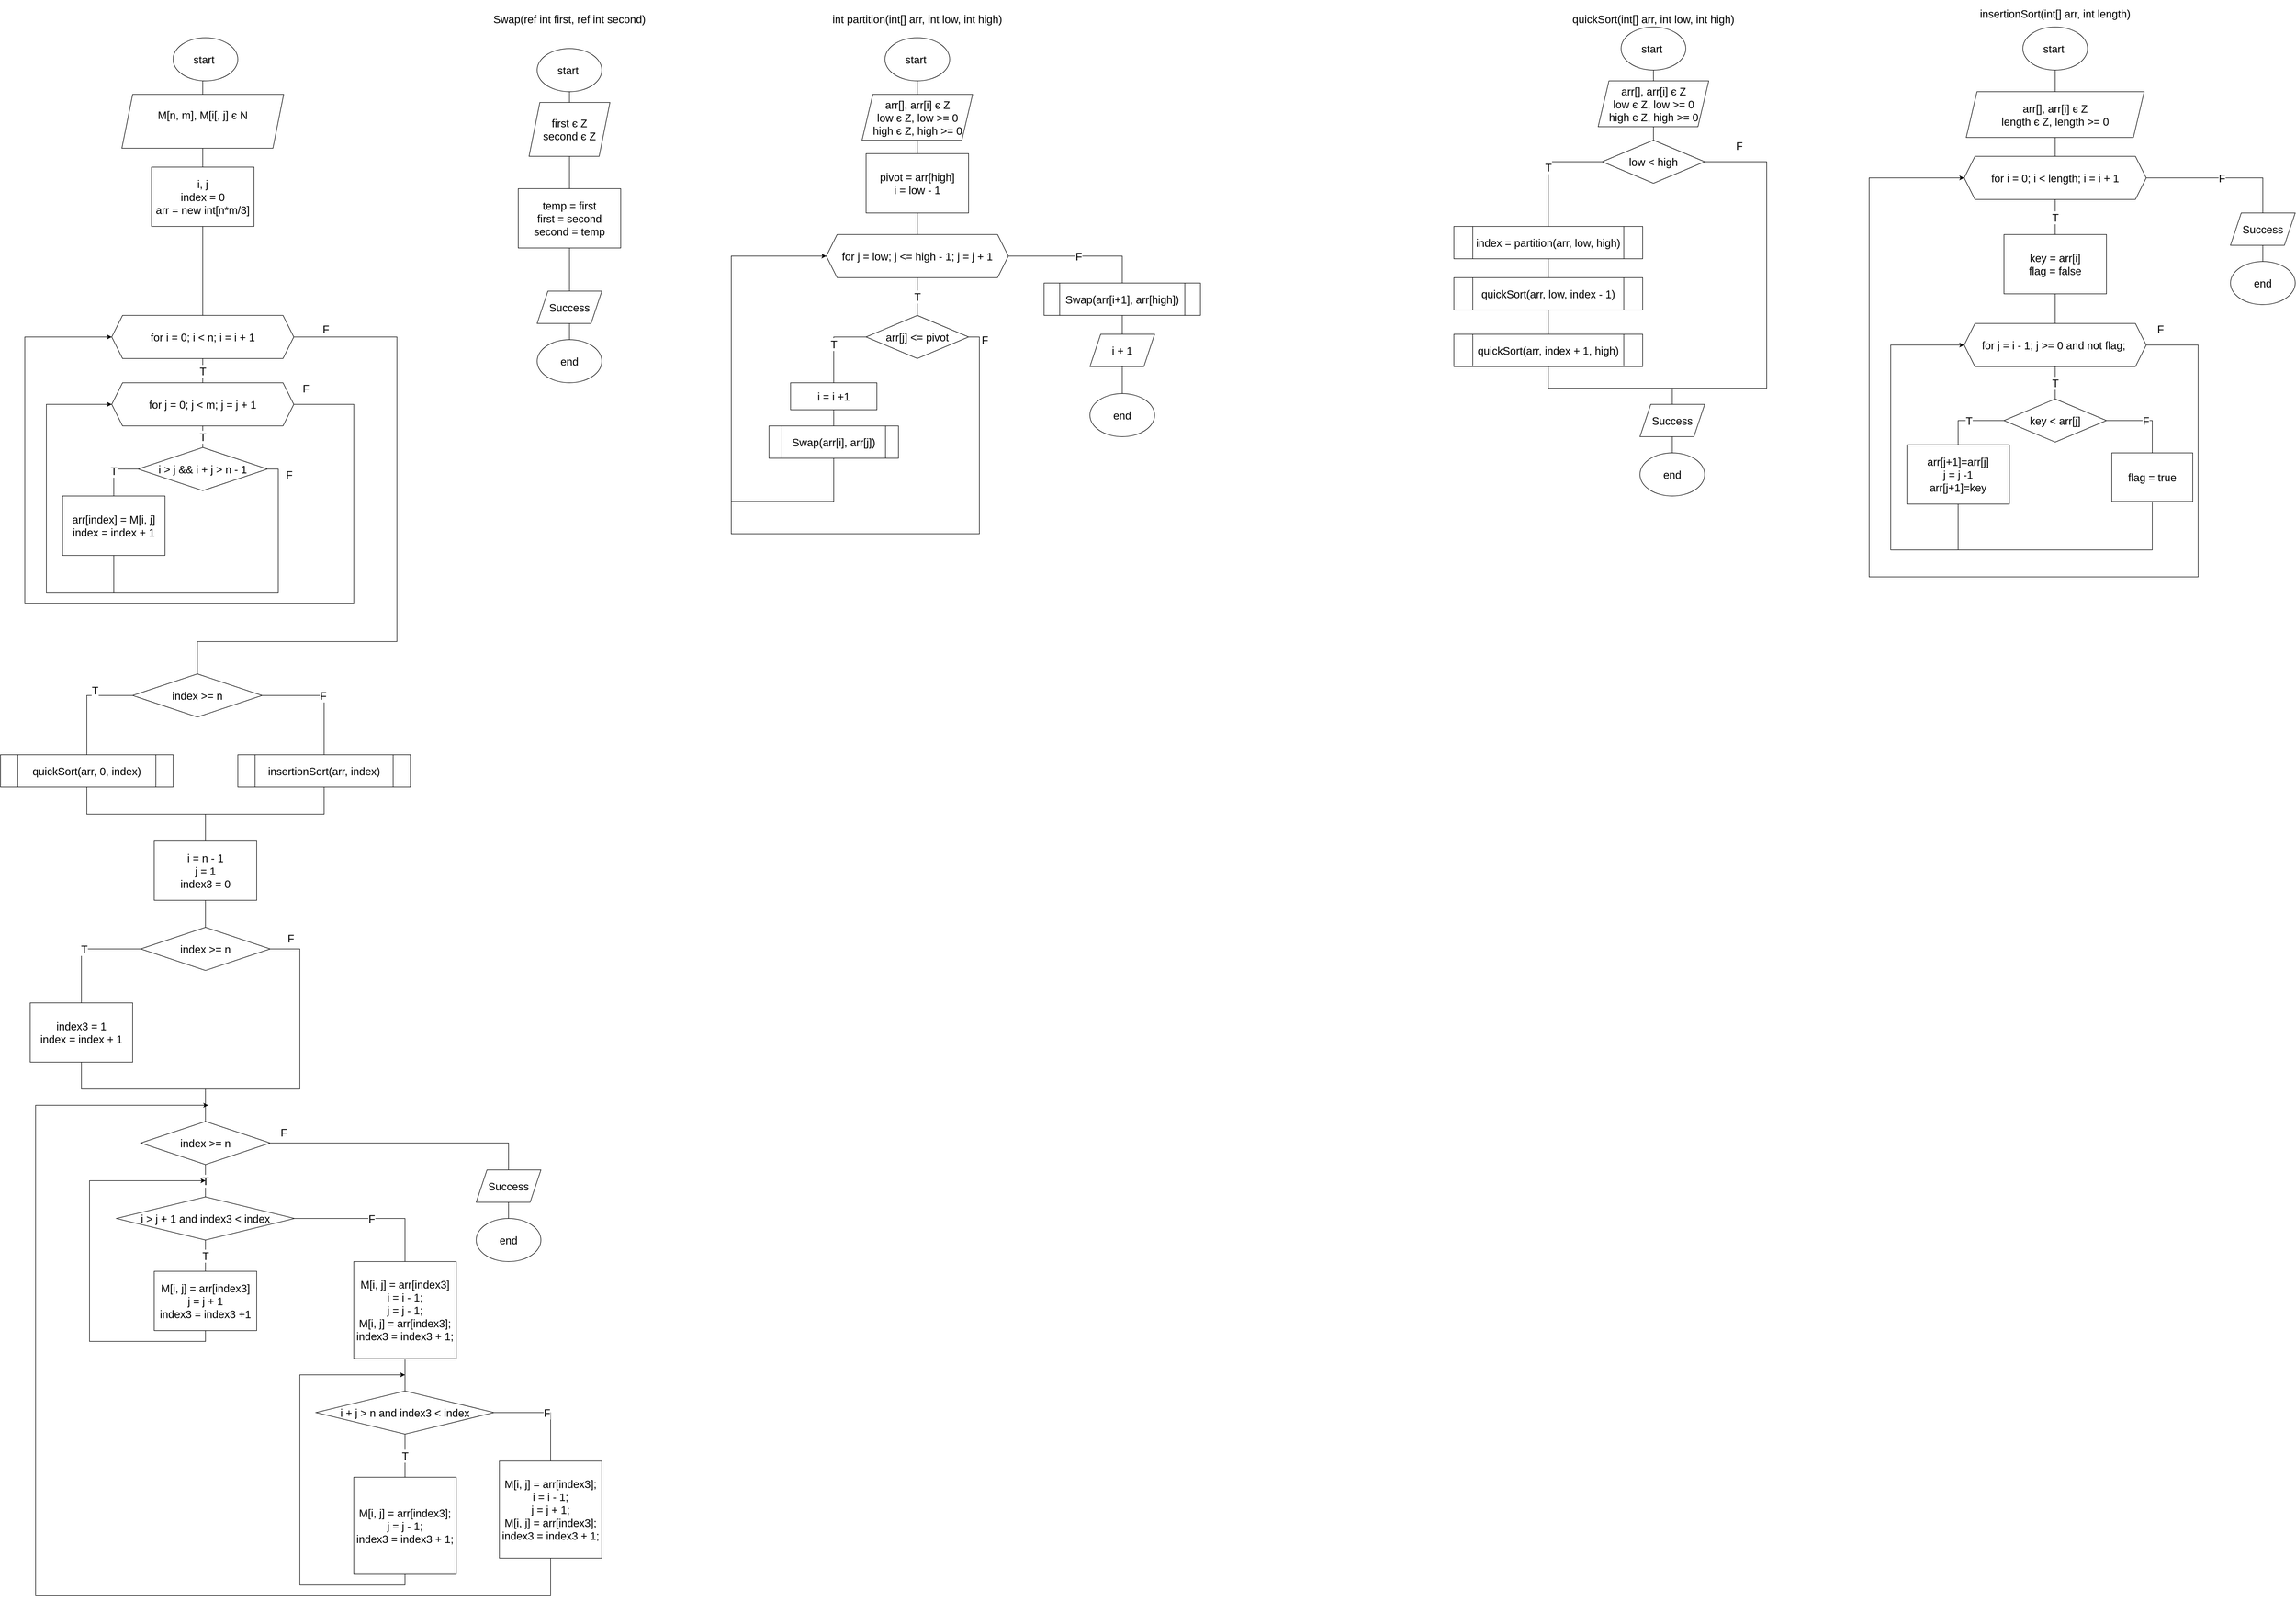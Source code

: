 <mxfile version="19.0.3" type="device"><diagram id="irb3PhCL0yvyBpWIqKxJ" name="Страница 1"><mxGraphModel dx="2557" dy="2251" grid="1" gridSize="10" guides="1" tooltips="1" connect="1" arrows="1" fold="1" page="1" pageScale="1" pageWidth="827" pageHeight="1169" math="0" shadow="0"><root><mxCell id="0"/><mxCell id="1" parent="0"/><mxCell id="GG9XNLDmVY83_-aGp46t-2" style="edgeStyle=orthogonalEdgeStyle;rounded=0;orthogonalLoop=1;jettySize=auto;html=1;exitX=0.5;exitY=1;exitDx=0;exitDy=0;entryX=0.5;entryY=0;entryDx=0;entryDy=0;fontSize=20;endArrow=none;endFill=0;" edge="1" parent="1" source="GG9XNLDmVY83_-aGp46t-3" target="GG9XNLDmVY83_-aGp46t-6"><mxGeometry relative="1" as="geometry"/></mxCell><mxCell id="GG9XNLDmVY83_-aGp46t-3" value="start&amp;nbsp;" style="ellipse;whiteSpace=wrap;html=1;fontSize=20;" vertex="1" parent="1"><mxGeometry x="820" y="70" width="120" height="80" as="geometry"/></mxCell><mxCell id="GG9XNLDmVY83_-aGp46t-4" value="Swap(ref int first, ref int second)" style="text;html=1;strokeColor=none;fillColor=none;align=center;verticalAlign=middle;whiteSpace=wrap;rounded=0;fontSize=20;" vertex="1" parent="1"><mxGeometry x="575" y="-10" width="610" height="50" as="geometry"/></mxCell><mxCell id="GG9XNLDmVY83_-aGp46t-114" style="edgeStyle=orthogonalEdgeStyle;rounded=0;orthogonalLoop=1;jettySize=auto;html=1;exitX=0.5;exitY=1;exitDx=0;exitDy=0;entryX=0.5;entryY=0;entryDx=0;entryDy=0;endArrow=none;endFill=0;" edge="1" parent="1" source="GG9XNLDmVY83_-aGp46t-6" target="GG9XNLDmVY83_-aGp46t-8"><mxGeometry relative="1" as="geometry"/></mxCell><mxCell id="GG9XNLDmVY83_-aGp46t-6" value="first є Z&lt;br&gt;second є Z" style="shape=parallelogram;perimeter=parallelogramPerimeter;whiteSpace=wrap;html=1;fixedSize=1;fontSize=20;" vertex="1" parent="1"><mxGeometry x="805" y="170" width="150" height="100" as="geometry"/></mxCell><mxCell id="GG9XNLDmVY83_-aGp46t-8" value="&lt;div&gt;temp = first&lt;/div&gt;&lt;div&gt;&lt;span style=&quot;&quot;&gt;&#9;&#9;&#9;&lt;/span&gt;first = second&lt;/div&gt;&lt;div&gt;&lt;span style=&quot;&quot;&gt;&#9;&#9;&#9;&lt;/span&gt;second = temp&lt;/div&gt;" style="rounded=0;whiteSpace=wrap;html=1;fontSize=20;" vertex="1" parent="1"><mxGeometry x="785" y="330" width="190" height="110" as="geometry"/></mxCell><mxCell id="GG9XNLDmVY83_-aGp46t-9" value="int partition(int[] arr, int low, int high)" style="text;html=1;strokeColor=none;fillColor=none;align=center;verticalAlign=middle;whiteSpace=wrap;rounded=0;fontSize=20;" vertex="1" parent="1"><mxGeometry x="1220" y="-10" width="610" height="50" as="geometry"/></mxCell><mxCell id="GG9XNLDmVY83_-aGp46t-10" style="edgeStyle=orthogonalEdgeStyle;rounded=0;orthogonalLoop=1;jettySize=auto;html=1;exitX=0.5;exitY=1;exitDx=0;exitDy=0;entryX=0.5;entryY=0;entryDx=0;entryDy=0;fontSize=20;endArrow=none;endFill=0;" edge="1" parent="1" source="GG9XNLDmVY83_-aGp46t-11" target="GG9XNLDmVY83_-aGp46t-16"><mxGeometry relative="1" as="geometry"/></mxCell><mxCell id="GG9XNLDmVY83_-aGp46t-11" value="start&amp;nbsp;" style="ellipse;whiteSpace=wrap;html=1;fontSize=20;" vertex="1" parent="1"><mxGeometry x="1465" y="50" width="120" height="80" as="geometry"/></mxCell><mxCell id="GG9XNLDmVY83_-aGp46t-116" style="edgeStyle=orthogonalEdgeStyle;rounded=0;orthogonalLoop=1;jettySize=auto;html=1;exitX=0.5;exitY=1;exitDx=0;exitDy=0;entryX=0.5;entryY=0;entryDx=0;entryDy=0;endArrow=none;endFill=0;" edge="1" parent="1" source="GG9XNLDmVY83_-aGp46t-16" target="GG9XNLDmVY83_-aGp46t-115"><mxGeometry relative="1" as="geometry"/></mxCell><mxCell id="GG9XNLDmVY83_-aGp46t-16" value="arr[], arr[i]&amp;nbsp;є Z&lt;br&gt;low&amp;nbsp;є Z, low &amp;gt;= 0&lt;br&gt;high&amp;nbsp;є Z, high &amp;gt;= 0" style="shape=parallelogram;perimeter=parallelogramPerimeter;whiteSpace=wrap;html=1;fixedSize=1;fontSize=20;" vertex="1" parent="1"><mxGeometry x="1422.5" y="155" width="205" height="85" as="geometry"/></mxCell><mxCell id="GG9XNLDmVY83_-aGp46t-32" value="end" style="ellipse;whiteSpace=wrap;html=1;fontSize=20;" vertex="1" parent="1"><mxGeometry x="1845" y="710" width="120" height="80" as="geometry"/></mxCell><mxCell id="GG9XNLDmVY83_-aGp46t-38" style="edgeStyle=orthogonalEdgeStyle;rounded=0;orthogonalLoop=1;jettySize=auto;html=1;exitX=0.5;exitY=1;exitDx=0;exitDy=0;entryX=0.5;entryY=0;entryDx=0;entryDy=0;fontSize=20;endArrow=none;endFill=0;" edge="1" parent="1" source="GG9XNLDmVY83_-aGp46t-8" target="GG9XNLDmVY83_-aGp46t-41"><mxGeometry relative="1" as="geometry"><mxPoint x="880" y="490" as="sourcePoint"/></mxGeometry></mxCell><mxCell id="GG9XNLDmVY83_-aGp46t-40" style="edgeStyle=orthogonalEdgeStyle;rounded=0;orthogonalLoop=1;jettySize=auto;html=1;exitX=0.5;exitY=1;exitDx=0;exitDy=0;fontSize=20;endArrow=none;endFill=0;" edge="1" parent="1" source="GG9XNLDmVY83_-aGp46t-41" target="GG9XNLDmVY83_-aGp46t-42"><mxGeometry relative="1" as="geometry"><mxPoint x="880" y="620" as="targetPoint"/></mxGeometry></mxCell><mxCell id="GG9XNLDmVY83_-aGp46t-41" value="Success" style="shape=parallelogram;perimeter=parallelogramPerimeter;whiteSpace=wrap;html=1;fixedSize=1;fontSize=20;" vertex="1" parent="1"><mxGeometry x="820" y="520" width="120" height="60" as="geometry"/></mxCell><mxCell id="GG9XNLDmVY83_-aGp46t-42" value="end" style="ellipse;whiteSpace=wrap;html=1;fontSize=20;" vertex="1" parent="1"><mxGeometry x="820" y="610" width="120" height="80" as="geometry"/></mxCell><mxCell id="GG9XNLDmVY83_-aGp46t-43" value="quickSort(int[] arr, int low, int high)" style="text;html=1;strokeColor=none;fillColor=none;align=center;verticalAlign=middle;whiteSpace=wrap;rounded=0;fontSize=20;" vertex="1" parent="1"><mxGeometry x="2585" y="-10" width="610" height="50" as="geometry"/></mxCell><mxCell id="GG9XNLDmVY83_-aGp46t-44" style="edgeStyle=orthogonalEdgeStyle;rounded=0;orthogonalLoop=1;jettySize=auto;html=1;exitX=0.5;exitY=1;exitDx=0;exitDy=0;entryX=0.5;entryY=0;entryDx=0;entryDy=0;fontSize=20;endArrow=none;endFill=0;" edge="1" parent="1" source="GG9XNLDmVY83_-aGp46t-47" target="GG9XNLDmVY83_-aGp46t-134"><mxGeometry relative="1" as="geometry"><mxPoint x="2595" y="110" as="sourcePoint"/><mxPoint x="2890" y="130" as="targetPoint"/></mxGeometry></mxCell><mxCell id="GG9XNLDmVY83_-aGp46t-47" value="start&amp;nbsp;" style="ellipse;whiteSpace=wrap;html=1;fontSize=20;" vertex="1" parent="1"><mxGeometry x="2830" y="30" width="120" height="80" as="geometry"/></mxCell><mxCell id="GG9XNLDmVY83_-aGp46t-79" style="edgeStyle=orthogonalEdgeStyle;rounded=0;orthogonalLoop=1;jettySize=auto;html=1;exitX=0.5;exitY=1;exitDx=0;exitDy=0;entryX=0.5;entryY=0;entryDx=0;entryDy=0;fontSize=20;endArrow=none;endFill=0;" edge="1" parent="1" source="GG9XNLDmVY83_-aGp46t-80" target="GG9XNLDmVY83_-aGp46t-81"><mxGeometry relative="1" as="geometry"/></mxCell><mxCell id="GG9XNLDmVY83_-aGp46t-80" value="Success" style="shape=parallelogram;perimeter=parallelogramPerimeter;whiteSpace=wrap;html=1;fixedSize=1;fontSize=20;" vertex="1" parent="1"><mxGeometry x="2864.997" y="730" width="120" height="60" as="geometry"/></mxCell><mxCell id="GG9XNLDmVY83_-aGp46t-81" value="end" style="ellipse;whiteSpace=wrap;html=1;fontSize=20;" vertex="1" parent="1"><mxGeometry x="2865" y="820" width="120" height="80" as="geometry"/></mxCell><mxCell id="GG9XNLDmVY83_-aGp46t-118" style="edgeStyle=orthogonalEdgeStyle;rounded=0;orthogonalLoop=1;jettySize=auto;html=1;exitX=0.5;exitY=1;exitDx=0;exitDy=0;entryX=0.5;entryY=0;entryDx=0;entryDy=0;fontSize=20;endArrow=none;endFill=0;" edge="1" parent="1" source="GG9XNLDmVY83_-aGp46t-115" target="GG9XNLDmVY83_-aGp46t-117"><mxGeometry relative="1" as="geometry"/></mxCell><mxCell id="GG9XNLDmVY83_-aGp46t-115" value="&lt;div&gt;pivot = arr[high]&lt;/div&gt;&lt;div&gt;i = low - 1&lt;br&gt;&lt;/div&gt;" style="rounded=0;whiteSpace=wrap;html=1;fontSize=20;" vertex="1" parent="1"><mxGeometry x="1430" y="265" width="190" height="110" as="geometry"/></mxCell><mxCell id="GG9XNLDmVY83_-aGp46t-121" value="T" style="edgeStyle=orthogonalEdgeStyle;rounded=0;orthogonalLoop=1;jettySize=auto;html=1;exitX=0.5;exitY=1;exitDx=0;exitDy=0;entryX=0.5;entryY=0;entryDx=0;entryDy=0;fontSize=20;endArrow=none;endFill=0;" edge="1" parent="1" source="GG9XNLDmVY83_-aGp46t-117" target="GG9XNLDmVY83_-aGp46t-120"><mxGeometry relative="1" as="geometry"/></mxCell><mxCell id="GG9XNLDmVY83_-aGp46t-129" value="F" style="edgeStyle=orthogonalEdgeStyle;rounded=0;orthogonalLoop=1;jettySize=auto;html=1;exitX=1;exitY=0.5;exitDx=0;exitDy=0;entryX=0.5;entryY=0;entryDx=0;entryDy=0;fontSize=20;endArrow=none;endFill=0;" edge="1" parent="1" source="GG9XNLDmVY83_-aGp46t-117" target="GG9XNLDmVY83_-aGp46t-128"><mxGeometry relative="1" as="geometry"/></mxCell><mxCell id="GG9XNLDmVY83_-aGp46t-117" value="&lt;font style=&quot;font-size: 20px;&quot;&gt;for j = low; j &amp;lt;= high - 1; j = j + 1&lt;/font&gt;" style="shape=hexagon;perimeter=hexagonPerimeter2;whiteSpace=wrap;html=1;fixedSize=1;" vertex="1" parent="1"><mxGeometry x="1356.25" y="415" width="337.5" height="80" as="geometry"/></mxCell><mxCell id="GG9XNLDmVY83_-aGp46t-123" value="T" style="edgeStyle=orthogonalEdgeStyle;rounded=0;orthogonalLoop=1;jettySize=auto;html=1;exitX=0;exitY=0.5;exitDx=0;exitDy=0;entryX=0.5;entryY=0;entryDx=0;entryDy=0;fontSize=20;endArrow=none;endFill=0;" edge="1" parent="1" source="GG9XNLDmVY83_-aGp46t-120" target="GG9XNLDmVY83_-aGp46t-122"><mxGeometry relative="1" as="geometry"/></mxCell><mxCell id="GG9XNLDmVY83_-aGp46t-126" value="F" style="edgeStyle=orthogonalEdgeStyle;rounded=0;orthogonalLoop=1;jettySize=auto;html=1;exitX=1;exitY=0.5;exitDx=0;exitDy=0;entryX=0;entryY=0.5;entryDx=0;entryDy=0;fontSize=20;endArrow=none;endFill=0;" edge="1" parent="1" source="GG9XNLDmVY83_-aGp46t-120" target="GG9XNLDmVY83_-aGp46t-117"><mxGeometry x="-0.968" y="10" relative="1" as="geometry"><Array as="points"><mxPoint x="1640" y="605"/><mxPoint x="1640" y="970"/><mxPoint x="1180" y="970"/><mxPoint x="1180" y="455"/></Array><mxPoint as="offset"/></mxGeometry></mxCell><mxCell id="GG9XNLDmVY83_-aGp46t-120" value="arr[j] &amp;lt;= pivot" style="rhombus;whiteSpace=wrap;html=1;fontSize=20;" vertex="1" parent="1"><mxGeometry x="1430" y="565" width="190" height="80" as="geometry"/></mxCell><mxCell id="GG9XNLDmVY83_-aGp46t-125" style="edgeStyle=orthogonalEdgeStyle;rounded=0;orthogonalLoop=1;jettySize=auto;html=1;exitX=0.5;exitY=1;exitDx=0;exitDy=0;entryX=0.5;entryY=0;entryDx=0;entryDy=0;fontSize=20;endArrow=none;endFill=0;" edge="1" parent="1" source="GG9XNLDmVY83_-aGp46t-122" target="GG9XNLDmVY83_-aGp46t-124"><mxGeometry relative="1" as="geometry"/></mxCell><mxCell id="GG9XNLDmVY83_-aGp46t-122" value="&lt;div&gt;i = i +1&lt;/div&gt;" style="rounded=0;whiteSpace=wrap;html=1;fontSize=20;" vertex="1" parent="1"><mxGeometry x="1290" y="690" width="160" height="50" as="geometry"/></mxCell><mxCell id="GG9XNLDmVY83_-aGp46t-127" style="edgeStyle=orthogonalEdgeStyle;rounded=0;orthogonalLoop=1;jettySize=auto;html=1;exitX=0.5;exitY=1;exitDx=0;exitDy=0;entryX=0;entryY=0.5;entryDx=0;entryDy=0;fontSize=20;endArrow=classic;endFill=1;" edge="1" parent="1" source="GG9XNLDmVY83_-aGp46t-124" target="GG9XNLDmVY83_-aGp46t-117"><mxGeometry relative="1" as="geometry"><Array as="points"><mxPoint x="1370" y="910"/><mxPoint x="1180" y="910"/><mxPoint x="1180" y="455"/></Array></mxGeometry></mxCell><mxCell id="GG9XNLDmVY83_-aGp46t-124" value="&lt;span&gt;Swap(arr[i], arr[j])&lt;/span&gt;" style="shape=process;whiteSpace=wrap;html=1;backgroundOutline=1;fontSize=20;" vertex="1" parent="1"><mxGeometry x="1250" y="770" width="240" height="60" as="geometry"/></mxCell><mxCell id="GG9XNLDmVY83_-aGp46t-131" style="edgeStyle=orthogonalEdgeStyle;rounded=0;orthogonalLoop=1;jettySize=auto;html=1;exitX=0.5;exitY=1;exitDx=0;exitDy=0;entryX=0.5;entryY=0;entryDx=0;entryDy=0;fontSize=20;endArrow=none;endFill=0;" edge="1" parent="1" source="GG9XNLDmVY83_-aGp46t-128" target="GG9XNLDmVY83_-aGp46t-130"><mxGeometry relative="1" as="geometry"/></mxCell><mxCell id="GG9XNLDmVY83_-aGp46t-128" value="&lt;span&gt;Swap(arr[i+1], arr[high])&lt;/span&gt;" style="shape=process;whiteSpace=wrap;html=1;backgroundOutline=1;fontSize=20;" vertex="1" parent="1"><mxGeometry x="1760" y="505" width="290" height="60" as="geometry"/></mxCell><mxCell id="GG9XNLDmVY83_-aGp46t-133" style="edgeStyle=orthogonalEdgeStyle;rounded=0;orthogonalLoop=1;jettySize=auto;html=1;exitX=0.5;exitY=1;exitDx=0;exitDy=0;entryX=0.5;entryY=0;entryDx=0;entryDy=0;fontSize=20;endArrow=none;endFill=0;" edge="1" parent="1" source="GG9XNLDmVY83_-aGp46t-130" target="GG9XNLDmVY83_-aGp46t-32"><mxGeometry relative="1" as="geometry"/></mxCell><mxCell id="GG9XNLDmVY83_-aGp46t-130" value="i + 1" style="shape=parallelogram;perimeter=parallelogramPerimeter;whiteSpace=wrap;html=1;fixedSize=1;fontSize=20;" vertex="1" parent="1"><mxGeometry x="1845" y="600" width="120" height="60" as="geometry"/></mxCell><mxCell id="GG9XNLDmVY83_-aGp46t-136" style="edgeStyle=orthogonalEdgeStyle;rounded=0;orthogonalLoop=1;jettySize=auto;html=1;exitX=0.5;exitY=1;exitDx=0;exitDy=0;entryX=0.5;entryY=0;entryDx=0;entryDy=0;fontSize=20;endArrow=none;endFill=0;" edge="1" parent="1" source="GG9XNLDmVY83_-aGp46t-134" target="GG9XNLDmVY83_-aGp46t-135"><mxGeometry relative="1" as="geometry"/></mxCell><mxCell id="GG9XNLDmVY83_-aGp46t-134" value="arr[], arr[i]&amp;nbsp;є Z&lt;br&gt;low&amp;nbsp;є Z, low &amp;gt;= 0&lt;br&gt;high&amp;nbsp;є Z, high &amp;gt;= 0" style="shape=parallelogram;perimeter=parallelogramPerimeter;whiteSpace=wrap;html=1;fixedSize=1;fontSize=20;" vertex="1" parent="1"><mxGeometry x="2787.5" y="130" width="205" height="85" as="geometry"/></mxCell><mxCell id="GG9XNLDmVY83_-aGp46t-137" value="T" style="edgeStyle=orthogonalEdgeStyle;rounded=0;orthogonalLoop=1;jettySize=auto;html=1;exitX=0;exitY=0.5;exitDx=0;exitDy=0;fontSize=20;endArrow=none;endFill=0;entryX=0.5;entryY=0;entryDx=0;entryDy=0;" edge="1" parent="1" source="GG9XNLDmVY83_-aGp46t-135" target="GG9XNLDmVY83_-aGp46t-138"><mxGeometry relative="1" as="geometry"><mxPoint x="2700" y="360" as="targetPoint"/></mxGeometry></mxCell><mxCell id="GG9XNLDmVY83_-aGp46t-144" value="F" style="edgeStyle=orthogonalEdgeStyle;rounded=0;orthogonalLoop=1;jettySize=auto;html=1;exitX=1;exitY=0.5;exitDx=0;exitDy=0;entryX=0.5;entryY=0;entryDx=0;entryDy=0;fontSize=20;endArrow=none;endFill=0;" edge="1" parent="1" source="GG9XNLDmVY83_-aGp46t-135" target="GG9XNLDmVY83_-aGp46t-80"><mxGeometry x="-0.824" y="30" relative="1" as="geometry"><Array as="points"><mxPoint x="3100" y="280"/><mxPoint x="3100" y="700"/><mxPoint x="2925" y="700"/></Array><mxPoint x="-1" as="offset"/></mxGeometry></mxCell><mxCell id="GG9XNLDmVY83_-aGp46t-135" value="low &amp;lt; high" style="rhombus;whiteSpace=wrap;html=1;fontSize=20;" vertex="1" parent="1"><mxGeometry x="2795" y="240" width="190" height="80" as="geometry"/></mxCell><mxCell id="GG9XNLDmVY83_-aGp46t-141" style="edgeStyle=orthogonalEdgeStyle;rounded=0;orthogonalLoop=1;jettySize=auto;html=1;exitX=0.5;exitY=1;exitDx=0;exitDy=0;entryX=0.5;entryY=0;entryDx=0;entryDy=0;fontSize=20;endArrow=none;endFill=0;" edge="1" parent="1" source="GG9XNLDmVY83_-aGp46t-138" target="GG9XNLDmVY83_-aGp46t-140"><mxGeometry relative="1" as="geometry"/></mxCell><mxCell id="GG9XNLDmVY83_-aGp46t-138" value="&lt;span&gt;index =&amp;nbsp;&lt;/span&gt;partition(arr, low, high)" style="shape=process;whiteSpace=wrap;html=1;backgroundOutline=1;fontSize=20;" vertex="1" parent="1"><mxGeometry x="2520" y="400" width="350" height="60" as="geometry"/></mxCell><mxCell id="GG9XNLDmVY83_-aGp46t-143" style="edgeStyle=orthogonalEdgeStyle;rounded=0;orthogonalLoop=1;jettySize=auto;html=1;exitX=0.5;exitY=1;exitDx=0;exitDy=0;entryX=0.5;entryY=0;entryDx=0;entryDy=0;fontSize=20;endArrow=none;endFill=0;" edge="1" parent="1" source="GG9XNLDmVY83_-aGp46t-140" target="GG9XNLDmVY83_-aGp46t-142"><mxGeometry relative="1" as="geometry"/></mxCell><mxCell id="GG9XNLDmVY83_-aGp46t-140" value="quickSort(arr, low, index - 1)" style="shape=process;whiteSpace=wrap;html=1;backgroundOutline=1;fontSize=20;" vertex="1" parent="1"><mxGeometry x="2520" y="495" width="350" height="60" as="geometry"/></mxCell><mxCell id="GG9XNLDmVY83_-aGp46t-145" style="edgeStyle=orthogonalEdgeStyle;rounded=0;orthogonalLoop=1;jettySize=auto;html=1;exitX=0.5;exitY=1;exitDx=0;exitDy=0;entryX=0.5;entryY=0;entryDx=0;entryDy=0;fontSize=20;endArrow=none;endFill=0;" edge="1" parent="1" source="GG9XNLDmVY83_-aGp46t-142" target="GG9XNLDmVY83_-aGp46t-80"><mxGeometry relative="1" as="geometry"><Array as="points"><mxPoint x="2695" y="700"/><mxPoint x="2925" y="700"/></Array></mxGeometry></mxCell><mxCell id="GG9XNLDmVY83_-aGp46t-142" value="quickSort(arr, index + 1, high)" style="shape=process;whiteSpace=wrap;html=1;backgroundOutline=1;fontSize=20;" vertex="1" parent="1"><mxGeometry x="2520" y="600" width="350" height="60" as="geometry"/></mxCell><mxCell id="GG9XNLDmVY83_-aGp46t-146" value="insertionSort(int[] arr, int length)" style="text;html=1;strokeColor=none;fillColor=none;align=center;verticalAlign=middle;whiteSpace=wrap;rounded=0;fontSize=20;" vertex="1" parent="1"><mxGeometry x="3330" y="-20" width="610" height="50" as="geometry"/></mxCell><mxCell id="GG9XNLDmVY83_-aGp46t-147" style="edgeStyle=orthogonalEdgeStyle;rounded=0;orthogonalLoop=1;jettySize=auto;html=1;exitX=0.5;exitY=1;exitDx=0;exitDy=0;entryX=0.5;entryY=0;entryDx=0;entryDy=0;fontSize=20;endArrow=none;endFill=0;" edge="1" parent="1" source="GG9XNLDmVY83_-aGp46t-148" target="GG9XNLDmVY83_-aGp46t-149"><mxGeometry relative="1" as="geometry"><mxPoint x="3340" y="110" as="sourcePoint"/><mxPoint x="3635" y="130" as="targetPoint"/></mxGeometry></mxCell><mxCell id="GG9XNLDmVY83_-aGp46t-148" value="start&amp;nbsp;" style="ellipse;whiteSpace=wrap;html=1;fontSize=20;" vertex="1" parent="1"><mxGeometry x="3575" y="30" width="120" height="80" as="geometry"/></mxCell><mxCell id="GG9XNLDmVY83_-aGp46t-151" style="edgeStyle=orthogonalEdgeStyle;rounded=0;orthogonalLoop=1;jettySize=auto;html=1;exitX=0.5;exitY=1;exitDx=0;exitDy=0;entryX=0.5;entryY=0;entryDx=0;entryDy=0;fontSize=20;endArrow=none;endFill=0;" edge="1" parent="1" source="GG9XNLDmVY83_-aGp46t-149" target="GG9XNLDmVY83_-aGp46t-150"><mxGeometry relative="1" as="geometry"/></mxCell><mxCell id="GG9XNLDmVY83_-aGp46t-149" value="arr[], arr[i]&amp;nbsp;є Z&lt;br&gt;length є Z, length&amp;nbsp;&amp;gt;= 0" style="shape=parallelogram;perimeter=parallelogramPerimeter;whiteSpace=wrap;html=1;fixedSize=1;fontSize=20;" vertex="1" parent="1"><mxGeometry x="3470" y="150" width="330" height="85" as="geometry"/></mxCell><mxCell id="GG9XNLDmVY83_-aGp46t-153" value="T" style="edgeStyle=orthogonalEdgeStyle;rounded=0;orthogonalLoop=1;jettySize=auto;html=1;exitX=0.5;exitY=1;exitDx=0;exitDy=0;entryX=0.5;entryY=0;entryDx=0;entryDy=0;fontSize=20;endArrow=none;endFill=0;" edge="1" parent="1" source="GG9XNLDmVY83_-aGp46t-150" target="GG9XNLDmVY83_-aGp46t-152"><mxGeometry relative="1" as="geometry"/></mxCell><mxCell id="GG9XNLDmVY83_-aGp46t-168" value="F" style="edgeStyle=orthogonalEdgeStyle;rounded=0;orthogonalLoop=1;jettySize=auto;html=1;exitX=1;exitY=0.5;exitDx=0;exitDy=0;entryX=0.5;entryY=0;entryDx=0;entryDy=0;fontSize=20;endArrow=none;endFill=0;" edge="1" parent="1" source="GG9XNLDmVY83_-aGp46t-150" target="GG9XNLDmVY83_-aGp46t-166"><mxGeometry relative="1" as="geometry"/></mxCell><mxCell id="GG9XNLDmVY83_-aGp46t-150" value="&lt;font style=&quot;font-size: 20px;&quot;&gt;for i = 0; i &amp;lt; length; i = i + 1&lt;/font&gt;" style="shape=hexagon;perimeter=hexagonPerimeter2;whiteSpace=wrap;html=1;fixedSize=1;" vertex="1" parent="1"><mxGeometry x="3466.25" y="270" width="337.5" height="80" as="geometry"/></mxCell><mxCell id="GG9XNLDmVY83_-aGp46t-155" style="edgeStyle=orthogonalEdgeStyle;rounded=0;orthogonalLoop=1;jettySize=auto;html=1;exitX=0.5;exitY=1;exitDx=0;exitDy=0;entryX=0.5;entryY=0;entryDx=0;entryDy=0;fontSize=20;endArrow=none;endFill=0;" edge="1" parent="1" source="GG9XNLDmVY83_-aGp46t-152" target="GG9XNLDmVY83_-aGp46t-154"><mxGeometry relative="1" as="geometry"/></mxCell><mxCell id="GG9XNLDmVY83_-aGp46t-152" value="&lt;div&gt;key = arr[i]&lt;/div&gt;&lt;div&gt;flag = false&lt;/div&gt;" style="rounded=0;whiteSpace=wrap;html=1;fontSize=20;" vertex="1" parent="1"><mxGeometry x="3540" y="415" width="190" height="110" as="geometry"/></mxCell><mxCell id="GG9XNLDmVY83_-aGp46t-157" value="T" style="edgeStyle=orthogonalEdgeStyle;rounded=0;orthogonalLoop=1;jettySize=auto;html=1;exitX=0.5;exitY=1;exitDx=0;exitDy=0;entryX=0.5;entryY=0;entryDx=0;entryDy=0;fontSize=20;endArrow=none;endFill=0;" edge="1" parent="1" source="GG9XNLDmVY83_-aGp46t-154" target="GG9XNLDmVY83_-aGp46t-156"><mxGeometry relative="1" as="geometry"/></mxCell><mxCell id="GG9XNLDmVY83_-aGp46t-164" value="F" style="edgeStyle=orthogonalEdgeStyle;rounded=0;orthogonalLoop=1;jettySize=auto;html=1;exitX=1;exitY=0.5;exitDx=0;exitDy=0;entryX=0;entryY=0.5;entryDx=0;entryDy=0;fontSize=20;endArrow=classic;endFill=1;" edge="1" parent="1" source="GG9XNLDmVY83_-aGp46t-154" target="GG9XNLDmVY83_-aGp46t-150"><mxGeometry x="-0.974" y="30" relative="1" as="geometry"><Array as="points"><mxPoint x="3900" y="620"/><mxPoint x="3900" y="1050"/><mxPoint x="3290" y="1050"/><mxPoint x="3290" y="310"/></Array><mxPoint as="offset"/></mxGeometry></mxCell><mxCell id="GG9XNLDmVY83_-aGp46t-154" value="&lt;font style=&quot;font-size: 20px;&quot;&gt;for j = i - 1; j &amp;gt;= 0 and not flag;&amp;nbsp;&lt;/font&gt;" style="shape=hexagon;perimeter=hexagonPerimeter2;whiteSpace=wrap;html=1;fixedSize=1;" vertex="1" parent="1"><mxGeometry x="3466.25" y="580" width="337.5" height="80" as="geometry"/></mxCell><mxCell id="GG9XNLDmVY83_-aGp46t-158" value="T" style="edgeStyle=orthogonalEdgeStyle;rounded=0;orthogonalLoop=1;jettySize=auto;html=1;exitX=0;exitY=0.5;exitDx=0;exitDy=0;fontSize=20;endArrow=none;endFill=0;entryX=0.5;entryY=0;entryDx=0;entryDy=0;" edge="1" parent="1" source="GG9XNLDmVY83_-aGp46t-156" target="GG9XNLDmVY83_-aGp46t-159"><mxGeometry relative="1" as="geometry"><mxPoint x="3450" y="860" as="targetPoint"/></mxGeometry></mxCell><mxCell id="GG9XNLDmVY83_-aGp46t-161" value="F" style="edgeStyle=orthogonalEdgeStyle;rounded=0;orthogonalLoop=1;jettySize=auto;html=1;exitX=1;exitY=0.5;exitDx=0;exitDy=0;entryX=0.5;entryY=0;entryDx=0;entryDy=0;fontSize=20;endArrow=none;endFill=0;" edge="1" parent="1" source="GG9XNLDmVY83_-aGp46t-156" target="GG9XNLDmVY83_-aGp46t-160"><mxGeometry relative="1" as="geometry"/></mxCell><mxCell id="GG9XNLDmVY83_-aGp46t-156" value="key &amp;lt; arr[j]" style="rhombus;whiteSpace=wrap;html=1;fontSize=20;" vertex="1" parent="1"><mxGeometry x="3540" y="720" width="190" height="80" as="geometry"/></mxCell><mxCell id="GG9XNLDmVY83_-aGp46t-163" style="edgeStyle=orthogonalEdgeStyle;rounded=0;orthogonalLoop=1;jettySize=auto;html=1;exitX=0.5;exitY=1;exitDx=0;exitDy=0;entryX=0;entryY=0.5;entryDx=0;entryDy=0;fontSize=20;endArrow=classic;endFill=1;" edge="1" parent="1" source="GG9XNLDmVY83_-aGp46t-159" target="GG9XNLDmVY83_-aGp46t-154"><mxGeometry relative="1" as="geometry"><Array as="points"><mxPoint x="3455" y="1000"/><mxPoint x="3330" y="1000"/><mxPoint x="3330" y="620"/></Array></mxGeometry></mxCell><mxCell id="GG9XNLDmVY83_-aGp46t-159" value="&lt;div&gt;arr[j+1]=arr[j]&lt;/div&gt;&lt;div&gt;j = j -1&lt;/div&gt;&lt;div&gt;arr[j+1]=key&lt;/div&gt;" style="rounded=0;whiteSpace=wrap;html=1;fontSize=20;" vertex="1" parent="1"><mxGeometry x="3360" y="805" width="190" height="110" as="geometry"/></mxCell><mxCell id="GG9XNLDmVY83_-aGp46t-162" style="edgeStyle=orthogonalEdgeStyle;rounded=0;orthogonalLoop=1;jettySize=auto;html=1;exitX=0.5;exitY=1;exitDx=0;exitDy=0;entryX=0;entryY=0.5;entryDx=0;entryDy=0;fontSize=20;endArrow=none;endFill=0;" edge="1" parent="1" source="GG9XNLDmVY83_-aGp46t-160" target="GG9XNLDmVY83_-aGp46t-154"><mxGeometry relative="1" as="geometry"><Array as="points"><mxPoint x="3815" y="1000"/><mxPoint x="3330" y="1000"/><mxPoint x="3330" y="620"/></Array></mxGeometry></mxCell><mxCell id="GG9XNLDmVY83_-aGp46t-160" value="&lt;div&gt;&lt;span style=&quot;background-color: initial;&quot;&gt;flag = true&lt;/span&gt;&lt;br&gt;&lt;/div&gt;" style="rounded=0;whiteSpace=wrap;html=1;fontSize=20;" vertex="1" parent="1"><mxGeometry x="3740" y="820" width="150" height="90" as="geometry"/></mxCell><mxCell id="GG9XNLDmVY83_-aGp46t-165" style="edgeStyle=orthogonalEdgeStyle;rounded=0;orthogonalLoop=1;jettySize=auto;html=1;exitX=0.5;exitY=1;exitDx=0;exitDy=0;entryX=0.5;entryY=0;entryDx=0;entryDy=0;fontSize=20;endArrow=none;endFill=0;" edge="1" parent="1" source="GG9XNLDmVY83_-aGp46t-166" target="GG9XNLDmVY83_-aGp46t-167"><mxGeometry relative="1" as="geometry"/></mxCell><mxCell id="GG9XNLDmVY83_-aGp46t-166" value="Success" style="shape=parallelogram;perimeter=parallelogramPerimeter;whiteSpace=wrap;html=1;fixedSize=1;fontSize=20;" vertex="1" parent="1"><mxGeometry x="3959.997" y="375" width="120" height="60" as="geometry"/></mxCell><mxCell id="GG9XNLDmVY83_-aGp46t-167" value="end" style="ellipse;whiteSpace=wrap;html=1;fontSize=20;" vertex="1" parent="1"><mxGeometry x="3960" y="465" width="120" height="80" as="geometry"/></mxCell><mxCell id="GG9XNLDmVY83_-aGp46t-169" style="edgeStyle=orthogonalEdgeStyle;rounded=0;orthogonalLoop=1;jettySize=auto;html=1;exitX=0.5;exitY=1;exitDx=0;exitDy=0;entryX=0.5;entryY=0;entryDx=0;entryDy=0;fontSize=20;endArrow=none;endFill=0;" edge="1" parent="1" source="GG9XNLDmVY83_-aGp46t-170" target="GG9XNLDmVY83_-aGp46t-173"><mxGeometry relative="1" as="geometry"/></mxCell><mxCell id="GG9XNLDmVY83_-aGp46t-170" value="start&amp;nbsp;" style="ellipse;whiteSpace=wrap;html=1;fontSize=20;" vertex="1" parent="1"><mxGeometry x="145" y="50" width="120" height="80" as="geometry"/></mxCell><mxCell id="GG9XNLDmVY83_-aGp46t-196" style="edgeStyle=orthogonalEdgeStyle;rounded=0;orthogonalLoop=1;jettySize=auto;html=1;exitX=0.5;exitY=1;exitDx=0;exitDy=0;fontSize=20;endArrow=none;endFill=0;" edge="1" parent="1" source="GG9XNLDmVY83_-aGp46t-173" target="GG9XNLDmVY83_-aGp46t-195"><mxGeometry relative="1" as="geometry"/></mxCell><mxCell id="GG9XNLDmVY83_-aGp46t-173" value="M[n, m], M[i[, j] є N&lt;br&gt;&amp;nbsp;" style="shape=parallelogram;perimeter=parallelogramPerimeter;whiteSpace=wrap;html=1;fixedSize=1;fontSize=20;" vertex="1" parent="1"><mxGeometry x="50" y="155" width="300" height="100" as="geometry"/></mxCell><mxCell id="GG9XNLDmVY83_-aGp46t-176" style="edgeStyle=orthogonalEdgeStyle;rounded=0;orthogonalLoop=1;jettySize=auto;html=1;exitX=0.5;exitY=1;exitDx=0;exitDy=0;fontSize=20;endArrow=none;endFill=0;" edge="1" parent="1" source="GG9XNLDmVY83_-aGp46t-177" target="GG9XNLDmVY83_-aGp46t-178"><mxGeometry relative="1" as="geometry"><mxPoint x="767" y="2250" as="targetPoint"/></mxGeometry></mxCell><mxCell id="GG9XNLDmVY83_-aGp46t-177" value="Success" style="shape=parallelogram;perimeter=parallelogramPerimeter;whiteSpace=wrap;html=1;fixedSize=1;fontSize=20;" vertex="1" parent="1"><mxGeometry x="707" y="2150" width="120" height="60" as="geometry"/></mxCell><mxCell id="GG9XNLDmVY83_-aGp46t-178" value="end" style="ellipse;whiteSpace=wrap;html=1;fontSize=20;" vertex="1" parent="1"><mxGeometry x="707" y="2240" width="120" height="80" as="geometry"/></mxCell><mxCell id="GG9XNLDmVY83_-aGp46t-179" value="T" style="edgeStyle=orthogonalEdgeStyle;rounded=0;orthogonalLoop=1;jettySize=auto;html=1;exitX=0.5;exitY=1;exitDx=0;exitDy=0;entryX=0.5;entryY=0;entryDx=0;entryDy=0;fontSize=20;endArrow=none;endFill=0;" edge="1" parent="1" source="GG9XNLDmVY83_-aGp46t-181" target="GG9XNLDmVY83_-aGp46t-186"><mxGeometry relative="1" as="geometry"><mxPoint x="200" y="710" as="targetPoint"/></mxGeometry></mxCell><mxCell id="GG9XNLDmVY83_-aGp46t-180" value="F" style="edgeStyle=orthogonalEdgeStyle;rounded=0;orthogonalLoop=1;jettySize=auto;html=1;exitX=1;exitY=0.5;exitDx=0;exitDy=0;fontSize=20;endArrow=none;endFill=0;entryX=0.5;entryY=0;entryDx=0;entryDy=0;" edge="1" parent="1" source="GG9XNLDmVY83_-aGp46t-181" target="GG9XNLDmVY83_-aGp46t-199"><mxGeometry x="-0.899" y="15" relative="1" as="geometry"><mxPoint x="540" y="1250" as="targetPoint"/><Array as="points"><mxPoint x="560" y="605"/><mxPoint x="560" y="1170"/><mxPoint x="190" y="1170"/></Array><mxPoint x="-1" as="offset"/></mxGeometry></mxCell><mxCell id="GG9XNLDmVY83_-aGp46t-181" value="&lt;font style=&quot;font-size: 20px;&quot;&gt;for i = 0; i &amp;lt; n; i = i + 1&lt;/font&gt;" style="shape=hexagon;perimeter=hexagonPerimeter2;whiteSpace=wrap;html=1;fixedSize=1;" vertex="1" parent="1"><mxGeometry x="31.25" y="565" width="337.5" height="80" as="geometry"/></mxCell><mxCell id="GG9XNLDmVY83_-aGp46t-184" value="T" style="edgeStyle=orthogonalEdgeStyle;rounded=0;orthogonalLoop=1;jettySize=auto;html=1;exitX=0.5;exitY=1;exitDx=0;exitDy=0;entryX=0.5;entryY=0;entryDx=0;entryDy=0;fontSize=20;endArrow=none;endFill=0;" edge="1" parent="1" source="GG9XNLDmVY83_-aGp46t-186" target="GG9XNLDmVY83_-aGp46t-189"><mxGeometry relative="1" as="geometry"/></mxCell><mxCell id="GG9XNLDmVY83_-aGp46t-185" value="F" style="edgeStyle=orthogonalEdgeStyle;rounded=0;orthogonalLoop=1;jettySize=auto;html=1;exitX=1;exitY=0.5;exitDx=0;exitDy=0;entryX=0;entryY=0.5;entryDx=0;entryDy=0;fontSize=20;endArrow=classic;endFill=1;" edge="1" parent="1" source="GG9XNLDmVY83_-aGp46t-186" target="GG9XNLDmVY83_-aGp46t-181"><mxGeometry x="-0.974" y="30" relative="1" as="geometry"><Array as="points"><mxPoint x="480" y="730"/><mxPoint x="480" y="1100"/><mxPoint x="-130" y="1100"/><mxPoint x="-130" y="605"/></Array><mxPoint as="offset"/></mxGeometry></mxCell><mxCell id="GG9XNLDmVY83_-aGp46t-186" value="&lt;font style=&quot;font-size: 20px;&quot;&gt;for j = 0; j &amp;lt; m; j = j + 1&lt;/font&gt;" style="shape=hexagon;perimeter=hexagonPerimeter2;whiteSpace=wrap;html=1;fixedSize=1;" vertex="1" parent="1"><mxGeometry x="31.25" y="690" width="337.5" height="80" as="geometry"/></mxCell><mxCell id="GG9XNLDmVY83_-aGp46t-187" value="T" style="edgeStyle=orthogonalEdgeStyle;rounded=0;orthogonalLoop=1;jettySize=auto;html=1;exitX=0;exitY=0.5;exitDx=0;exitDy=0;fontSize=20;endArrow=none;endFill=0;entryX=0.5;entryY=0;entryDx=0;entryDy=0;" edge="1" parent="1" source="GG9XNLDmVY83_-aGp46t-189" target="GG9XNLDmVY83_-aGp46t-191"><mxGeometry relative="1" as="geometry"><mxPoint x="30" y="1155" as="targetPoint"/></mxGeometry></mxCell><mxCell id="GG9XNLDmVY83_-aGp46t-188" value="F" style="edgeStyle=orthogonalEdgeStyle;rounded=0;orthogonalLoop=1;jettySize=auto;html=1;exitX=1;exitY=0.5;exitDx=0;exitDy=0;entryX=0;entryY=0.5;entryDx=0;entryDy=0;fontSize=20;endArrow=none;endFill=0;" edge="1" parent="1" source="GG9XNLDmVY83_-aGp46t-189" target="GG9XNLDmVY83_-aGp46t-186"><mxGeometry x="-0.948" y="20" relative="1" as="geometry"><mxPoint x="395" y="1115" as="targetPoint"/><Array as="points"><mxPoint x="340" y="850"/><mxPoint x="340" y="1080"/><mxPoint x="-90" y="1080"/><mxPoint x="-90" y="730"/></Array><mxPoint as="offset"/></mxGeometry></mxCell><mxCell id="GG9XNLDmVY83_-aGp46t-189" value="i &amp;gt; j &amp;amp;&amp;amp; i + j &amp;gt; n - 1" style="rhombus;whiteSpace=wrap;html=1;fontSize=20;" vertex="1" parent="1"><mxGeometry x="80" y="810" width="240" height="80" as="geometry"/></mxCell><mxCell id="GG9XNLDmVY83_-aGp46t-190" style="edgeStyle=orthogonalEdgeStyle;rounded=0;orthogonalLoop=1;jettySize=auto;html=1;exitX=0.5;exitY=1;exitDx=0;exitDy=0;entryX=0;entryY=0.5;entryDx=0;entryDy=0;fontSize=20;endArrow=classic;endFill=1;" edge="1" parent="1" source="GG9XNLDmVY83_-aGp46t-191" target="GG9XNLDmVY83_-aGp46t-186"><mxGeometry relative="1" as="geometry"><Array as="points"><mxPoint x="35" y="1080"/><mxPoint x="-90" y="1080"/><mxPoint x="-90" y="730"/></Array></mxGeometry></mxCell><mxCell id="GG9XNLDmVY83_-aGp46t-191" value="arr[index] = M[i, j]&lt;br&gt;index = index + 1" style="rounded=0;whiteSpace=wrap;html=1;fontSize=20;" vertex="1" parent="1"><mxGeometry x="-60" y="900" width="190" height="110" as="geometry"/></mxCell><mxCell id="GG9XNLDmVY83_-aGp46t-197" style="edgeStyle=orthogonalEdgeStyle;rounded=0;orthogonalLoop=1;jettySize=auto;html=1;exitX=0.5;exitY=1;exitDx=0;exitDy=0;entryX=0.5;entryY=0;entryDx=0;entryDy=0;fontSize=20;endArrow=none;endFill=0;" edge="1" parent="1" source="GG9XNLDmVY83_-aGp46t-195" target="GG9XNLDmVY83_-aGp46t-181"><mxGeometry relative="1" as="geometry"/></mxCell><mxCell id="GG9XNLDmVY83_-aGp46t-195" value="&lt;div&gt;i, j&lt;/div&gt;&lt;div&gt;index = 0&lt;/div&gt;&lt;div&gt;&lt;span style=&quot;background-color: initial;&quot;&gt;arr = new int[n*m/3]&lt;/span&gt;&lt;/div&gt;" style="rounded=0;whiteSpace=wrap;html=1;fontSize=20;" vertex="1" parent="1"><mxGeometry x="105" y="290" width="190" height="110" as="geometry"/></mxCell><mxCell id="GG9XNLDmVY83_-aGp46t-201" value="T" style="edgeStyle=orthogonalEdgeStyle;rounded=0;orthogonalLoop=1;jettySize=auto;html=1;exitX=0;exitY=0.5;exitDx=0;exitDy=0;entryX=0.5;entryY=0;entryDx=0;entryDy=0;fontSize=20;endArrow=none;endFill=0;" edge="1" parent="1" source="GG9XNLDmVY83_-aGp46t-199" target="GG9XNLDmVY83_-aGp46t-200"><mxGeometry x="-0.282" y="-10" relative="1" as="geometry"><mxPoint as="offset"/></mxGeometry></mxCell><mxCell id="GG9XNLDmVY83_-aGp46t-203" value="F" style="edgeStyle=orthogonalEdgeStyle;rounded=0;orthogonalLoop=1;jettySize=auto;html=1;exitX=1;exitY=0.5;exitDx=0;exitDy=0;entryX=0.5;entryY=0;entryDx=0;entryDy=0;fontSize=20;endArrow=none;endFill=0;" edge="1" parent="1" source="GG9XNLDmVY83_-aGp46t-199" target="GG9XNLDmVY83_-aGp46t-202"><mxGeometry relative="1" as="geometry"/></mxCell><mxCell id="GG9XNLDmVY83_-aGp46t-199" value="index &amp;gt;= n" style="rhombus;whiteSpace=wrap;html=1;fontSize=20;" vertex="1" parent="1"><mxGeometry x="70" y="1230" width="240" height="80" as="geometry"/></mxCell><mxCell id="GG9XNLDmVY83_-aGp46t-206" style="edgeStyle=orthogonalEdgeStyle;rounded=0;orthogonalLoop=1;jettySize=auto;html=1;exitX=0.5;exitY=1;exitDx=0;exitDy=0;entryX=0.5;entryY=0;entryDx=0;entryDy=0;fontSize=20;endArrow=none;endFill=0;" edge="1" parent="1" source="GG9XNLDmVY83_-aGp46t-200" target="GG9XNLDmVY83_-aGp46t-205"><mxGeometry relative="1" as="geometry"/></mxCell><mxCell id="GG9XNLDmVY83_-aGp46t-200" value="quickSort(arr, 0, index)" style="shape=process;whiteSpace=wrap;html=1;backgroundOutline=1;fontSize=20;" vertex="1" parent="1"><mxGeometry x="-175" y="1380" width="320" height="60" as="geometry"/></mxCell><mxCell id="GG9XNLDmVY83_-aGp46t-207" style="edgeStyle=orthogonalEdgeStyle;rounded=0;orthogonalLoop=1;jettySize=auto;html=1;exitX=0.5;exitY=1;exitDx=0;exitDy=0;entryX=0.5;entryY=0;entryDx=0;entryDy=0;fontSize=20;endArrow=none;endFill=0;" edge="1" parent="1" source="GG9XNLDmVY83_-aGp46t-202" target="GG9XNLDmVY83_-aGp46t-205"><mxGeometry relative="1" as="geometry"/></mxCell><mxCell id="GG9XNLDmVY83_-aGp46t-202" value="insertionSort(arr, index)" style="shape=process;whiteSpace=wrap;html=1;backgroundOutline=1;fontSize=20;" vertex="1" parent="1"><mxGeometry x="265" y="1380" width="320" height="60" as="geometry"/></mxCell><mxCell id="GG9XNLDmVY83_-aGp46t-209" style="edgeStyle=orthogonalEdgeStyle;rounded=0;orthogonalLoop=1;jettySize=auto;html=1;exitX=0.5;exitY=1;exitDx=0;exitDy=0;entryX=0.5;entryY=0;entryDx=0;entryDy=0;fontSize=20;endArrow=none;endFill=0;" edge="1" parent="1" source="GG9XNLDmVY83_-aGp46t-205" target="GG9XNLDmVY83_-aGp46t-208"><mxGeometry relative="1" as="geometry"/></mxCell><mxCell id="GG9XNLDmVY83_-aGp46t-205" value="&lt;div&gt;i = n - 1&lt;/div&gt;&lt;div&gt;j = 1&lt;/div&gt;&lt;div&gt;index3 = 0&lt;br&gt;&lt;/div&gt;" style="rounded=0;whiteSpace=wrap;html=1;fontSize=20;" vertex="1" parent="1"><mxGeometry x="110" y="1540" width="190" height="110" as="geometry"/></mxCell><mxCell id="GG9XNLDmVY83_-aGp46t-211" value="T" style="edgeStyle=orthogonalEdgeStyle;rounded=0;orthogonalLoop=1;jettySize=auto;html=1;exitX=0;exitY=0.5;exitDx=0;exitDy=0;entryX=0.5;entryY=0;entryDx=0;entryDy=0;fontSize=20;endArrow=none;endFill=0;" edge="1" parent="1" source="GG9XNLDmVY83_-aGp46t-208" target="GG9XNLDmVY83_-aGp46t-210"><mxGeometry relative="1" as="geometry"/></mxCell><mxCell id="GG9XNLDmVY83_-aGp46t-214" value="F" style="edgeStyle=orthogonalEdgeStyle;rounded=0;orthogonalLoop=1;jettySize=auto;html=1;exitX=1;exitY=0.5;exitDx=0;exitDy=0;fontSize=20;endArrow=none;endFill=0;entryX=0.5;entryY=0;entryDx=0;entryDy=0;" edge="1" parent="1" source="GG9XNLDmVY83_-aGp46t-208" target="GG9XNLDmVY83_-aGp46t-215"><mxGeometry x="-0.867" y="20" relative="1" as="geometry"><mxPoint x="210" y="2040" as="targetPoint"/><Array as="points"><mxPoint x="380" y="1740"/><mxPoint x="380" y="2000"/><mxPoint x="205" y="2000"/></Array><mxPoint x="1" as="offset"/></mxGeometry></mxCell><mxCell id="GG9XNLDmVY83_-aGp46t-208" value="index &amp;gt;= n" style="rhombus;whiteSpace=wrap;html=1;fontSize=20;" vertex="1" parent="1"><mxGeometry x="85" y="1700" width="240" height="80" as="geometry"/></mxCell><mxCell id="GG9XNLDmVY83_-aGp46t-213" style="edgeStyle=orthogonalEdgeStyle;rounded=0;orthogonalLoop=1;jettySize=auto;html=1;exitX=0.5;exitY=1;exitDx=0;exitDy=0;entryX=0.5;entryY=0;entryDx=0;entryDy=0;fontSize=20;endArrow=none;endFill=0;" edge="1" parent="1" source="GG9XNLDmVY83_-aGp46t-210" target="GG9XNLDmVY83_-aGp46t-215"><mxGeometry relative="1" as="geometry"><mxPoint x="210" y="2040" as="targetPoint"/><Array as="points"><mxPoint x="-25" y="2000"/><mxPoint x="205" y="2000"/></Array></mxGeometry></mxCell><mxCell id="GG9XNLDmVY83_-aGp46t-210" value="&lt;div&gt;index3 = 1&lt;/div&gt;&lt;div&gt;index = index + 1&lt;br&gt;&lt;/div&gt;" style="rounded=0;whiteSpace=wrap;html=1;fontSize=20;" vertex="1" parent="1"><mxGeometry x="-120" y="1840" width="190" height="110" as="geometry"/></mxCell><mxCell id="GG9XNLDmVY83_-aGp46t-219" value="T" style="edgeStyle=orthogonalEdgeStyle;rounded=0;orthogonalLoop=1;jettySize=auto;html=1;exitX=0.5;exitY=1;exitDx=0;exitDy=0;entryX=0.5;entryY=0;entryDx=0;entryDy=0;fontSize=20;endArrow=none;endFill=0;" edge="1" parent="1" source="GG9XNLDmVY83_-aGp46t-215" target="GG9XNLDmVY83_-aGp46t-216"><mxGeometry relative="1" as="geometry"/></mxCell><mxCell id="GG9XNLDmVY83_-aGp46t-232" value="F" style="edgeStyle=orthogonalEdgeStyle;rounded=0;orthogonalLoop=1;jettySize=auto;html=1;exitX=1;exitY=0.5;exitDx=0;exitDy=0;entryX=0.5;entryY=0;entryDx=0;entryDy=0;fontSize=20;endArrow=none;endFill=0;" edge="1" parent="1" source="GG9XNLDmVY83_-aGp46t-215" target="GG9XNLDmVY83_-aGp46t-177"><mxGeometry x="-0.898" y="20" relative="1" as="geometry"><mxPoint as="offset"/></mxGeometry></mxCell><mxCell id="GG9XNLDmVY83_-aGp46t-215" value="index &amp;gt;= n" style="rhombus;whiteSpace=wrap;html=1;fontSize=20;" vertex="1" parent="1"><mxGeometry x="85" y="2060" width="240" height="80" as="geometry"/></mxCell><mxCell id="GG9XNLDmVY83_-aGp46t-220" value="T" style="edgeStyle=orthogonalEdgeStyle;rounded=0;orthogonalLoop=1;jettySize=auto;html=1;exitX=0.5;exitY=1;exitDx=0;exitDy=0;fontSize=20;endArrow=none;endFill=0;" edge="1" parent="1" source="GG9XNLDmVY83_-aGp46t-216" target="GG9XNLDmVY83_-aGp46t-218"><mxGeometry relative="1" as="geometry"/></mxCell><mxCell id="GG9XNLDmVY83_-aGp46t-223" value="F" style="edgeStyle=orthogonalEdgeStyle;rounded=0;orthogonalLoop=1;jettySize=auto;html=1;exitX=1;exitY=0.5;exitDx=0;exitDy=0;entryX=0.5;entryY=0;entryDx=0;entryDy=0;fontSize=20;endArrow=none;endFill=0;" edge="1" parent="1" source="GG9XNLDmVY83_-aGp46t-216" target="GG9XNLDmVY83_-aGp46t-222"><mxGeometry relative="1" as="geometry"/></mxCell><mxCell id="GG9XNLDmVY83_-aGp46t-216" value="i &amp;gt; j + 1 and index3 &amp;lt; index" style="rhombus;whiteSpace=wrap;html=1;fontSize=20;" vertex="1" parent="1"><mxGeometry x="40" y="2200" width="330" height="80" as="geometry"/></mxCell><mxCell id="GG9XNLDmVY83_-aGp46t-221" style="edgeStyle=orthogonalEdgeStyle;rounded=0;orthogonalLoop=1;jettySize=auto;html=1;exitX=0.5;exitY=1;exitDx=0;exitDy=0;fontSize=20;endArrow=classic;endFill=1;" edge="1" parent="1" source="GG9XNLDmVY83_-aGp46t-218"><mxGeometry relative="1" as="geometry"><mxPoint x="205" y="2170" as="targetPoint"/><Array as="points"><mxPoint x="205" y="2468"/><mxPoint x="-10" y="2468"/><mxPoint x="-10" y="2170"/></Array></mxGeometry></mxCell><mxCell id="GG9XNLDmVY83_-aGp46t-218" value="&lt;div&gt;&lt;div&gt;M[i, j] = arr[index3]&lt;/div&gt;&lt;div&gt;&lt;span style=&quot;&quot;&gt;&#9;&#9;&#9;&#9;&#9;&lt;/span&gt;j = j + 1&lt;/div&gt;&lt;div&gt;&lt;span style=&quot;&quot;&gt;&#9;&#9;&#9;&#9;&#9;&lt;/span&gt;index3 = index3 +1&lt;/div&gt;&lt;/div&gt;" style="rounded=0;whiteSpace=wrap;html=1;fontSize=20;" vertex="1" parent="1"><mxGeometry x="110" y="2338" width="190" height="110" as="geometry"/></mxCell><mxCell id="GG9XNLDmVY83_-aGp46t-225" style="edgeStyle=orthogonalEdgeStyle;rounded=0;orthogonalLoop=1;jettySize=auto;html=1;exitX=0.5;exitY=1;exitDx=0;exitDy=0;entryX=0.5;entryY=0;entryDx=0;entryDy=0;fontSize=20;endArrow=none;endFill=0;" edge="1" parent="1" source="GG9XNLDmVY83_-aGp46t-222" target="GG9XNLDmVY83_-aGp46t-224"><mxGeometry relative="1" as="geometry"/></mxCell><mxCell id="GG9XNLDmVY83_-aGp46t-222" value="&lt;div&gt;M[i, j] = arr[index3]&lt;/div&gt;&lt;div&gt;&lt;div&gt;i = i - 1;&lt;/div&gt;&lt;div&gt;&lt;span style=&quot;&quot;&gt;&#9;&#9;&#9;&#9;&lt;/span&gt;j = j - 1;&lt;/div&gt;&lt;div&gt;&lt;span style=&quot;&quot;&gt;&#9;&#9;&#9;&#9;&lt;/span&gt;M[i, j] = arr[index3];&lt;/div&gt;&lt;div&gt;&lt;span style=&quot;&quot;&gt;&#9;&#9;&#9;&#9;&lt;/span&gt;index3 = index3 + 1;&lt;/div&gt;&lt;/div&gt;" style="rounded=0;whiteSpace=wrap;html=1;fontSize=20;" vertex="1" parent="1"><mxGeometry x="480" y="2320" width="190" height="180" as="geometry"/></mxCell><mxCell id="GG9XNLDmVY83_-aGp46t-227" value="T" style="edgeStyle=orthogonalEdgeStyle;rounded=0;orthogonalLoop=1;jettySize=auto;html=1;exitX=0.5;exitY=1;exitDx=0;exitDy=0;entryX=0.5;entryY=0;entryDx=0;entryDy=0;fontSize=20;endArrow=none;endFill=0;" edge="1" parent="1" source="GG9XNLDmVY83_-aGp46t-224" target="GG9XNLDmVY83_-aGp46t-226"><mxGeometry relative="1" as="geometry"/></mxCell><mxCell id="GG9XNLDmVY83_-aGp46t-230" value="F" style="edgeStyle=orthogonalEdgeStyle;rounded=0;orthogonalLoop=1;jettySize=auto;html=1;exitX=1;exitY=0.5;exitDx=0;exitDy=0;entryX=0.5;entryY=0;entryDx=0;entryDy=0;fontSize=20;endArrow=none;endFill=0;" edge="1" parent="1" source="GG9XNLDmVY83_-aGp46t-224" target="GG9XNLDmVY83_-aGp46t-229"><mxGeometry relative="1" as="geometry"/></mxCell><mxCell id="GG9XNLDmVY83_-aGp46t-224" value="i + j &amp;gt; n and index3 &amp;lt; index" style="rhombus;whiteSpace=wrap;html=1;fontSize=20;" vertex="1" parent="1"><mxGeometry x="410" y="2560" width="330" height="80" as="geometry"/></mxCell><mxCell id="GG9XNLDmVY83_-aGp46t-228" style="edgeStyle=orthogonalEdgeStyle;rounded=0;orthogonalLoop=1;jettySize=auto;html=1;exitX=0.5;exitY=1;exitDx=0;exitDy=0;fontSize=20;endArrow=classic;endFill=1;" edge="1" parent="1" source="GG9XNLDmVY83_-aGp46t-226"><mxGeometry relative="1" as="geometry"><mxPoint x="575" y="2530" as="targetPoint"/><Array as="points"><mxPoint x="575" y="2920"/><mxPoint x="380" y="2920"/><mxPoint x="380" y="2530"/></Array></mxGeometry></mxCell><mxCell id="GG9XNLDmVY83_-aGp46t-226" value="&lt;div&gt;M[i, j] = arr[index3];&lt;/div&gt;&lt;div&gt;&lt;span style=&quot;&quot;&gt;&#9;&#9;&#9;&#9;&#9;&lt;/span&gt;j = j - 1;&lt;/div&gt;&lt;div&gt;&lt;span style=&quot;&quot;&gt;&#9;&#9;&#9;&#9;&#9;&lt;/span&gt;index3 = index3 + 1;&lt;/div&gt;" style="rounded=0;whiteSpace=wrap;html=1;fontSize=20;" vertex="1" parent="1"><mxGeometry x="480" y="2720" width="190" height="180" as="geometry"/></mxCell><mxCell id="GG9XNLDmVY83_-aGp46t-231" style="edgeStyle=orthogonalEdgeStyle;rounded=0;orthogonalLoop=1;jettySize=auto;html=1;exitX=0.5;exitY=1;exitDx=0;exitDy=0;fontSize=20;endArrow=classic;endFill=1;" edge="1" parent="1" source="GG9XNLDmVY83_-aGp46t-229"><mxGeometry relative="1" as="geometry"><mxPoint x="210" y="2030" as="targetPoint"/><Array as="points"><mxPoint x="845" y="2940"/><mxPoint x="-110" y="2940"/><mxPoint x="-110" y="2030"/></Array></mxGeometry></mxCell><mxCell id="GG9XNLDmVY83_-aGp46t-229" value="&lt;div&gt;M[i, j] = arr[index3];&lt;/div&gt;&lt;div&gt;&lt;span style=&quot;&quot;&gt;&#9;&#9;&#9;&#9;&lt;/span&gt;i = i - 1;&lt;/div&gt;&lt;div&gt;&lt;span style=&quot;&quot;&gt;&#9;&#9;&#9;&#9;&lt;/span&gt;j = j + 1;&lt;/div&gt;&lt;div&gt;&lt;span style=&quot;&quot;&gt;&#9;&#9;&#9;&#9;&lt;/span&gt;M[i, j] = arr[index3];&lt;/div&gt;&lt;div&gt;&lt;span style=&quot;&quot;&gt;&#9;&#9;&#9;&#9;&lt;/span&gt;index3 = index3 + 1;&lt;/div&gt;" style="rounded=0;whiteSpace=wrap;html=1;fontSize=20;" vertex="1" parent="1"><mxGeometry x="750" y="2690" width="190" height="180" as="geometry"/></mxCell></root></mxGraphModel></diagram></mxfile>